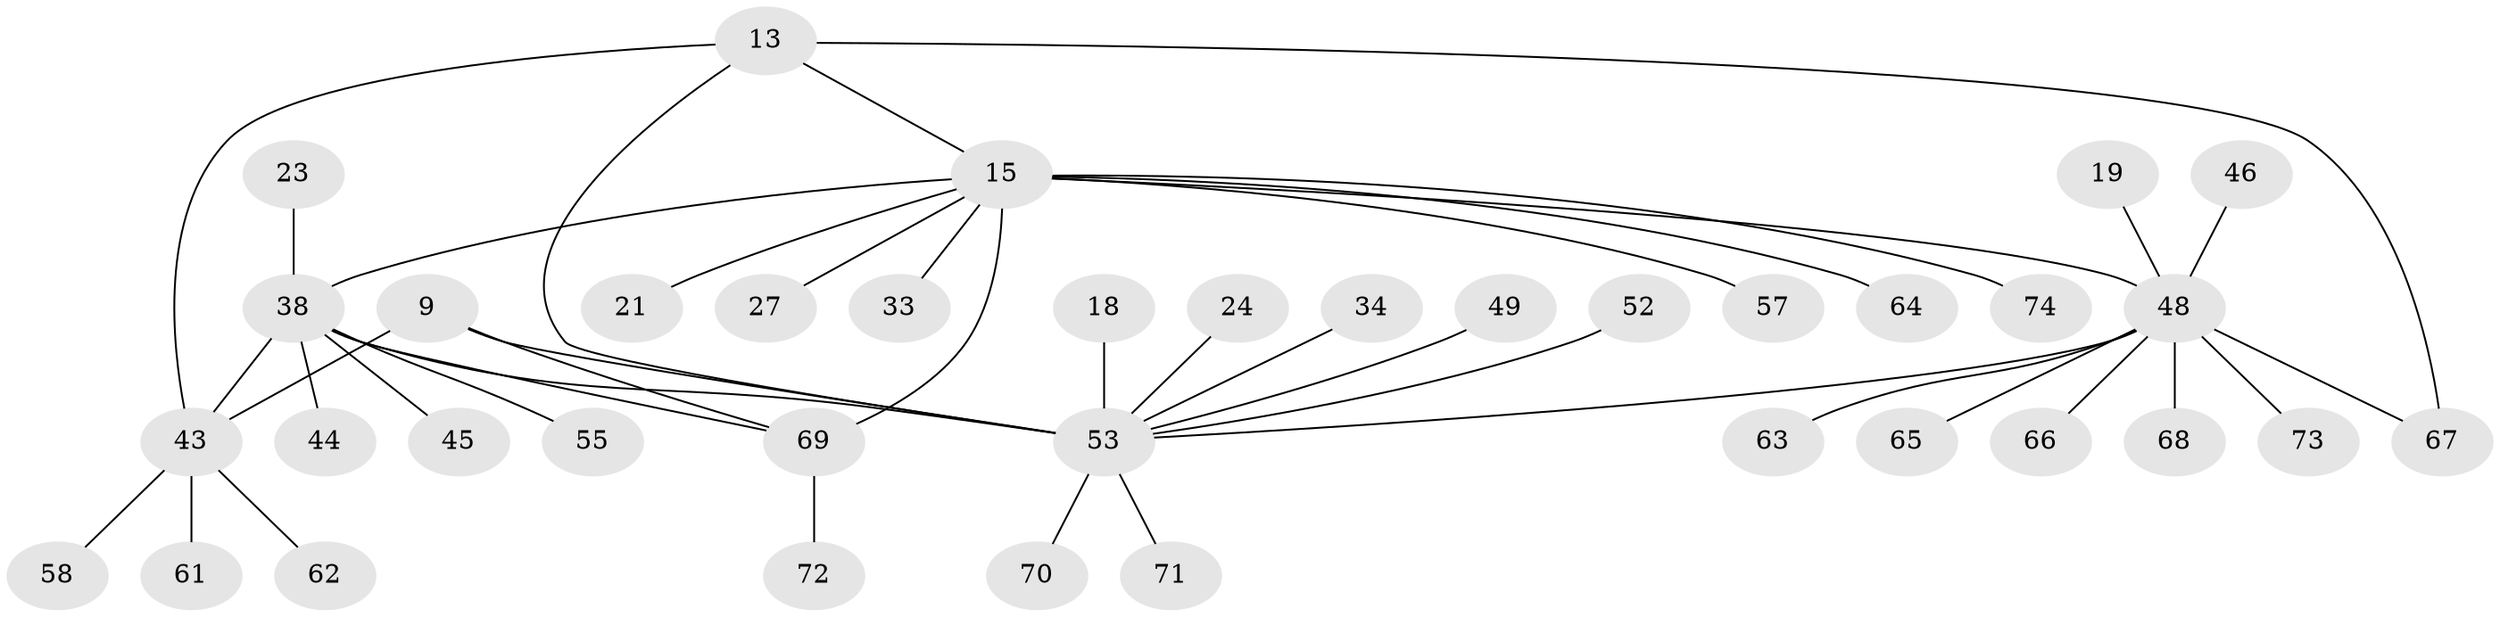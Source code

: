 // original degree distribution, {7: 0.013513513513513514, 12: 0.013513513513513514, 3: 0.10810810810810811, 6: 0.04054054054054054, 8: 0.04054054054054054, 15: 0.013513513513513514, 4: 0.013513513513513514, 5: 0.013513513513513514, 2: 0.24324324324324326, 1: 0.5}
// Generated by graph-tools (version 1.1) at 2025/59/03/04/25 21:59:08]
// undirected, 37 vertices, 43 edges
graph export_dot {
graph [start="1"]
  node [color=gray90,style=filled];
  9 [super="+7"];
  13;
  15 [super="+14+3+11"];
  18;
  19;
  21;
  23;
  24;
  27;
  33;
  34;
  38 [super="+25+5+26"];
  43 [super="+6"];
  44;
  45;
  46;
  48 [super="+16+17+2"];
  49;
  52 [super="+37+47"];
  53 [super="+8"];
  55;
  57 [super="+36"];
  58;
  61 [super="+28+39"];
  62;
  63;
  64;
  65;
  66 [super="+30"];
  67 [super="+56"];
  68 [super="+29"];
  69 [super="+12+54+59"];
  70 [super="+22"];
  71;
  72 [super="+60"];
  73;
  74;
  9 -- 43;
  9 -- 53 [weight=2];
  9 -- 69;
  13 -- 15 [weight=3];
  13 -- 43 [weight=2];
  13 -- 53 [weight=2];
  13 -- 67;
  15 -- 21;
  15 -- 27;
  15 -- 33;
  15 -- 48 [weight=3];
  15 -- 64;
  15 -- 74;
  15 -- 57;
  15 -- 38;
  15 -- 69 [weight=2];
  18 -- 53;
  19 -- 48;
  23 -- 38;
  24 -- 53;
  34 -- 53;
  38 -- 53 [weight=2];
  38 -- 43 [weight=2];
  38 -- 44;
  38 -- 45;
  38 -- 55;
  38 -- 69;
  43 -- 58;
  43 -- 62;
  43 -- 61;
  46 -- 48;
  48 -- 53 [weight=2];
  48 -- 65;
  48 -- 73;
  48 -- 63;
  48 -- 68;
  48 -- 66;
  48 -- 67;
  49 -- 53;
  52 -- 53;
  53 -- 71;
  53 -- 70;
  69 -- 72;
}
